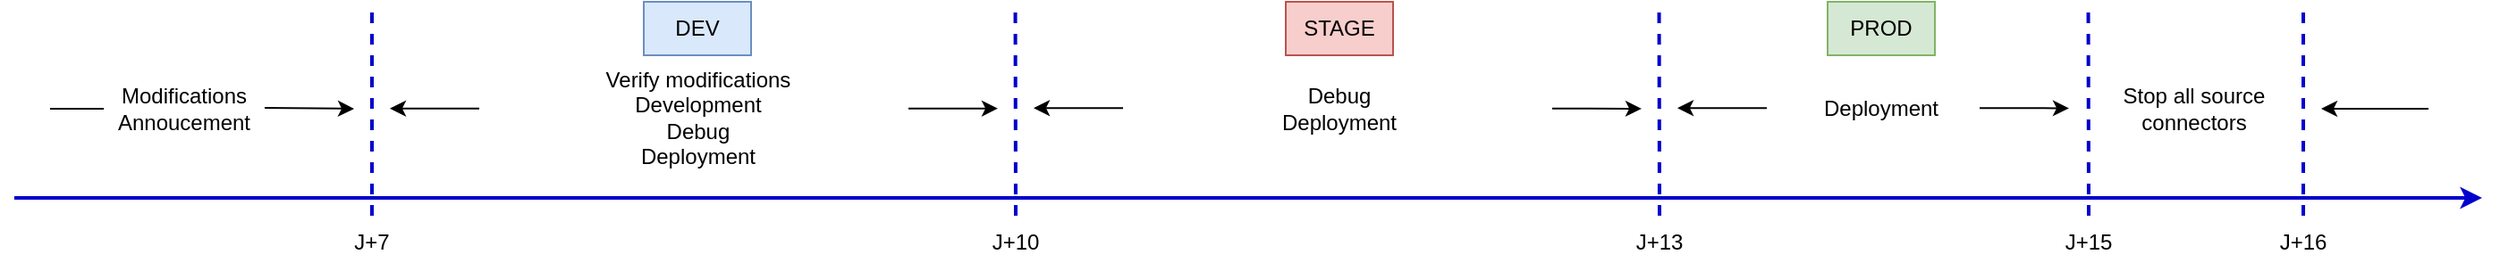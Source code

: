 <mxfile version="23.1.5" type="github">
  <diagram name="Page-1" id="e7e014a7-5840-1c2e-5031-d8a46d1fe8dd">
    <mxGraphModel dx="1401" dy="-193" grid="1" gridSize="10" guides="1" tooltips="1" connect="1" arrows="1" fold="1" page="1" pageScale="1" pageWidth="1169" pageHeight="826" background="none" math="0" shadow="0">
      <root>
        <mxCell id="0" />
        <mxCell id="1" parent="0" />
        <mxCell id="tyBdn8Una6jYjnqN0pja-41" value="" style="endArrow=classic;html=1;rounded=0;strokeWidth=2;strokeColor=#0000CC;" edge="1" parent="1">
          <mxGeometry width="50" height="50" relative="1" as="geometry">
            <mxPoint x="80" y="1010" as="sourcePoint" />
            <mxPoint x="1460" y="1010" as="targetPoint" />
          </mxGeometry>
        </mxCell>
        <mxCell id="tyBdn8Una6jYjnqN0pja-42" value="J+15" style="text;html=1;align=center;verticalAlign=middle;whiteSpace=wrap;rounded=0;" vertex="1" parent="1">
          <mxGeometry x="1210" y="1020" width="60" height="30" as="geometry" />
        </mxCell>
        <mxCell id="tyBdn8Una6jYjnqN0pja-43" value="J+13" style="text;html=1;align=center;verticalAlign=middle;whiteSpace=wrap;rounded=0;" vertex="1" parent="1">
          <mxGeometry x="970" y="1020" width="60" height="30" as="geometry" />
        </mxCell>
        <mxCell id="tyBdn8Una6jYjnqN0pja-44" value="J+10" style="text;html=1;align=center;verticalAlign=middle;whiteSpace=wrap;rounded=0;" vertex="1" parent="1">
          <mxGeometry x="610" y="1020" width="60" height="30" as="geometry" />
        </mxCell>
        <mxCell id="tyBdn8Una6jYjnqN0pja-45" value="Modifications&lt;br&gt;Annoucement" style="text;html=1;align=center;verticalAlign=middle;whiteSpace=wrap;rounded=0;" vertex="1" parent="1">
          <mxGeometry x="145" y="945" width="60" height="30" as="geometry" />
        </mxCell>
        <mxCell id="tyBdn8Una6jYjnqN0pja-46" value="" style="endArrow=classic;html=1;rounded=0;endSize=6;startSize=6;targetPerimeterSpacing=0;" edge="1" parent="1">
          <mxGeometry width="50" height="50" relative="1" as="geometry">
            <mxPoint x="220" y="959.5" as="sourcePoint" />
            <mxPoint x="270" y="960" as="targetPoint" />
          </mxGeometry>
        </mxCell>
        <mxCell id="tyBdn8Una6jYjnqN0pja-54" value="Verify modifications&lt;br&gt;Development &lt;br&gt;Debug&lt;br&gt;Deployment" style="text;html=1;align=center;verticalAlign=middle;whiteSpace=wrap;rounded=0;" vertex="1" parent="1">
          <mxGeometry x="403.5" y="950" width="117" height="30" as="geometry" />
        </mxCell>
        <mxCell id="tyBdn8Una6jYjnqN0pja-58" value="J+7" style="text;html=1;align=center;verticalAlign=middle;whiteSpace=wrap;rounded=0;" vertex="1" parent="1">
          <mxGeometry x="250" y="1020" width="60" height="30" as="geometry" />
        </mxCell>
        <mxCell id="tyBdn8Una6jYjnqN0pja-62" value="" style="endArrow=none;html=1;rounded=0;endFill=0;startArrow=classic;startFill=1;" edge="1" parent="1">
          <mxGeometry width="50" height="50" relative="1" as="geometry">
            <mxPoint x="290" y="959.83" as="sourcePoint" />
            <mxPoint x="340" y="959.83" as="targetPoint" />
          </mxGeometry>
        </mxCell>
        <mxCell id="tyBdn8Una6jYjnqN0pja-63" value="" style="endArrow=classic;html=1;rounded=0;endFill=1;startArrow=none;startFill=0;endSize=6;" edge="1" parent="1">
          <mxGeometry width="50" height="50" relative="1" as="geometry">
            <mxPoint x="580" y="959.83" as="sourcePoint" />
            <mxPoint x="630" y="959.83" as="targetPoint" />
          </mxGeometry>
        </mxCell>
        <mxCell id="tyBdn8Una6jYjnqN0pja-66" value="" style="endArrow=none;dashed=1;html=1;rounded=0;exitX=0.5;exitY=0;exitDx=0;exitDy=0;strokeWidth=2;strokeColor=#0000CC;" edge="1" parent="1" source="tyBdn8Una6jYjnqN0pja-58">
          <mxGeometry width="50" height="50" relative="1" as="geometry">
            <mxPoint x="420" y="1030" as="sourcePoint" />
            <mxPoint x="280" y="900" as="targetPoint" />
          </mxGeometry>
        </mxCell>
        <mxCell id="tyBdn8Una6jYjnqN0pja-67" value="" style="endArrow=none;dashed=1;html=1;rounded=0;exitX=0.5;exitY=0;exitDx=0;exitDy=0;strokeWidth=2;strokeColor=#0000CC;" edge="1" parent="1" source="tyBdn8Una6jYjnqN0pja-44">
          <mxGeometry width="50" height="50" relative="1" as="geometry">
            <mxPoint x="639.76" y="1020" as="sourcePoint" />
            <mxPoint x="639.76" y="900" as="targetPoint" />
          </mxGeometry>
        </mxCell>
        <mxCell id="tyBdn8Una6jYjnqN0pja-69" value="" style="endArrow=none;dashed=1;html=1;rounded=0;exitX=0.5;exitY=0;exitDx=0;exitDy=0;strokeWidth=2;strokeColor=#0000CC;" edge="1" parent="1" source="tyBdn8Una6jYjnqN0pja-43">
          <mxGeometry width="50" height="50" relative="1" as="geometry">
            <mxPoint x="1000" y="1020" as="sourcePoint" />
            <mxPoint x="999.76" y="900" as="targetPoint" />
          </mxGeometry>
        </mxCell>
        <mxCell id="tyBdn8Una6jYjnqN0pja-70" value="" style="endArrow=none;dashed=1;html=1;rounded=0;exitX=0.5;exitY=0;exitDx=0;exitDy=0;strokeWidth=2;strokeColor=#0000CC;" edge="1" parent="1" source="tyBdn8Una6jYjnqN0pja-42">
          <mxGeometry width="50" height="50" relative="1" as="geometry">
            <mxPoint x="1240" y="1020" as="sourcePoint" />
            <mxPoint x="1239.76" y="900" as="targetPoint" />
          </mxGeometry>
        </mxCell>
        <mxCell id="tyBdn8Una6jYjnqN0pja-71" value="" style="endArrow=none;html=1;rounded=0;endFill=0;startArrow=classic;startFill=1;" edge="1" parent="1">
          <mxGeometry width="50" height="50" relative="1" as="geometry">
            <mxPoint x="1370" y="960" as="sourcePoint" />
            <mxPoint x="1430" y="960" as="targetPoint" />
          </mxGeometry>
        </mxCell>
        <mxCell id="tyBdn8Una6jYjnqN0pja-72" value="" style="endArrow=none;html=1;rounded=0;" edge="1" parent="1">
          <mxGeometry width="50" height="50" relative="1" as="geometry">
            <mxPoint x="100" y="960" as="sourcePoint" />
            <mxPoint x="130" y="960" as="targetPoint" />
          </mxGeometry>
        </mxCell>
        <mxCell id="tyBdn8Una6jYjnqN0pja-74" value="" style="endArrow=classic;html=1;rounded=0;endFill=1;startArrow=none;startFill=0;endSize=6;" edge="1" parent="1">
          <mxGeometry width="50" height="50" relative="1" as="geometry">
            <mxPoint x="940" y="959.83" as="sourcePoint" />
            <mxPoint x="990" y="959.97" as="targetPoint" />
          </mxGeometry>
        </mxCell>
        <mxCell id="tyBdn8Una6jYjnqN0pja-75" value="DEV" style="text;html=1;align=center;verticalAlign=middle;whiteSpace=wrap;rounded=0;fillColor=#dae8fc;strokeColor=#6c8ebf;" vertex="1" parent="1">
          <mxGeometry x="432" y="900" width="60" height="30" as="geometry" />
        </mxCell>
        <mxCell id="tyBdn8Una6jYjnqN0pja-76" value="STAGE" style="text;html=1;align=center;verticalAlign=middle;whiteSpace=wrap;rounded=0;fillColor=#f8cecc;strokeColor=#b85450;" vertex="1" parent="1">
          <mxGeometry x="791" y="900" width="60" height="30" as="geometry" />
        </mxCell>
        <mxCell id="tyBdn8Una6jYjnqN0pja-77" value="PROD" style="text;html=1;align=center;verticalAlign=middle;whiteSpace=wrap;rounded=0;fillColor=#d5e8d4;strokeColor=#82b366;" vertex="1" parent="1">
          <mxGeometry x="1094" y="900" width="60" height="30" as="geometry" />
        </mxCell>
        <mxCell id="tyBdn8Una6jYjnqN0pja-78" value="Debug&lt;br&gt;Deployment" style="text;html=1;align=center;verticalAlign=middle;whiteSpace=wrap;rounded=0;" vertex="1" parent="1">
          <mxGeometry x="772" y="945" width="98" height="30" as="geometry" />
        </mxCell>
        <mxCell id="tyBdn8Una6jYjnqN0pja-79" value="" style="endArrow=none;dashed=1;html=1;rounded=0;exitX=0.5;exitY=0;exitDx=0;exitDy=0;strokeWidth=2;strokeColor=#0000CC;" edge="1" parent="1" source="tyBdn8Una6jYjnqN0pja-80">
          <mxGeometry width="50" height="50" relative="1" as="geometry">
            <mxPoint x="1360.24" y="1020" as="sourcePoint" />
            <mxPoint x="1360" y="900" as="targetPoint" />
          </mxGeometry>
        </mxCell>
        <mxCell id="tyBdn8Una6jYjnqN0pja-80" value="J+16" style="text;html=1;align=center;verticalAlign=middle;whiteSpace=wrap;rounded=0;" vertex="1" parent="1">
          <mxGeometry x="1330" y="1020" width="60" height="30" as="geometry" />
        </mxCell>
        <mxCell id="tyBdn8Una6jYjnqN0pja-81" value="Stop all source connectors" style="text;html=1;align=center;verticalAlign=middle;whiteSpace=wrap;rounded=0;" vertex="1" parent="1">
          <mxGeometry x="1250" y="945" width="98" height="30" as="geometry" />
        </mxCell>
        <mxCell id="tyBdn8Una6jYjnqN0pja-82" value="Deployment" style="text;html=1;align=center;verticalAlign=middle;whiteSpace=wrap;rounded=0;" vertex="1" parent="1">
          <mxGeometry x="1075" y="945" width="98" height="30" as="geometry" />
        </mxCell>
        <mxCell id="tyBdn8Una6jYjnqN0pja-83" value="" style="endArrow=none;html=1;rounded=0;endFill=0;startArrow=classic;startFill=1;" edge="1" parent="1">
          <mxGeometry width="50" height="50" relative="1" as="geometry">
            <mxPoint x="650" y="959.58" as="sourcePoint" />
            <mxPoint x="700" y="959.58" as="targetPoint" />
          </mxGeometry>
        </mxCell>
        <mxCell id="tyBdn8Una6jYjnqN0pja-84" value="" style="endArrow=classic;html=1;rounded=0;endFill=1;startArrow=none;startFill=0;endSize=6;" edge="1" parent="1">
          <mxGeometry width="50" height="50" relative="1" as="geometry">
            <mxPoint x="1179" y="959.58" as="sourcePoint" />
            <mxPoint x="1229" y="959.72" as="targetPoint" />
          </mxGeometry>
        </mxCell>
        <mxCell id="tyBdn8Una6jYjnqN0pja-85" value="" style="endArrow=none;html=1;rounded=0;endFill=0;startArrow=classic;startFill=1;" edge="1" parent="1">
          <mxGeometry width="50" height="50" relative="1" as="geometry">
            <mxPoint x="1010" y="959.58" as="sourcePoint" />
            <mxPoint x="1060" y="959.58" as="targetPoint" />
          </mxGeometry>
        </mxCell>
      </root>
    </mxGraphModel>
  </diagram>
</mxfile>
